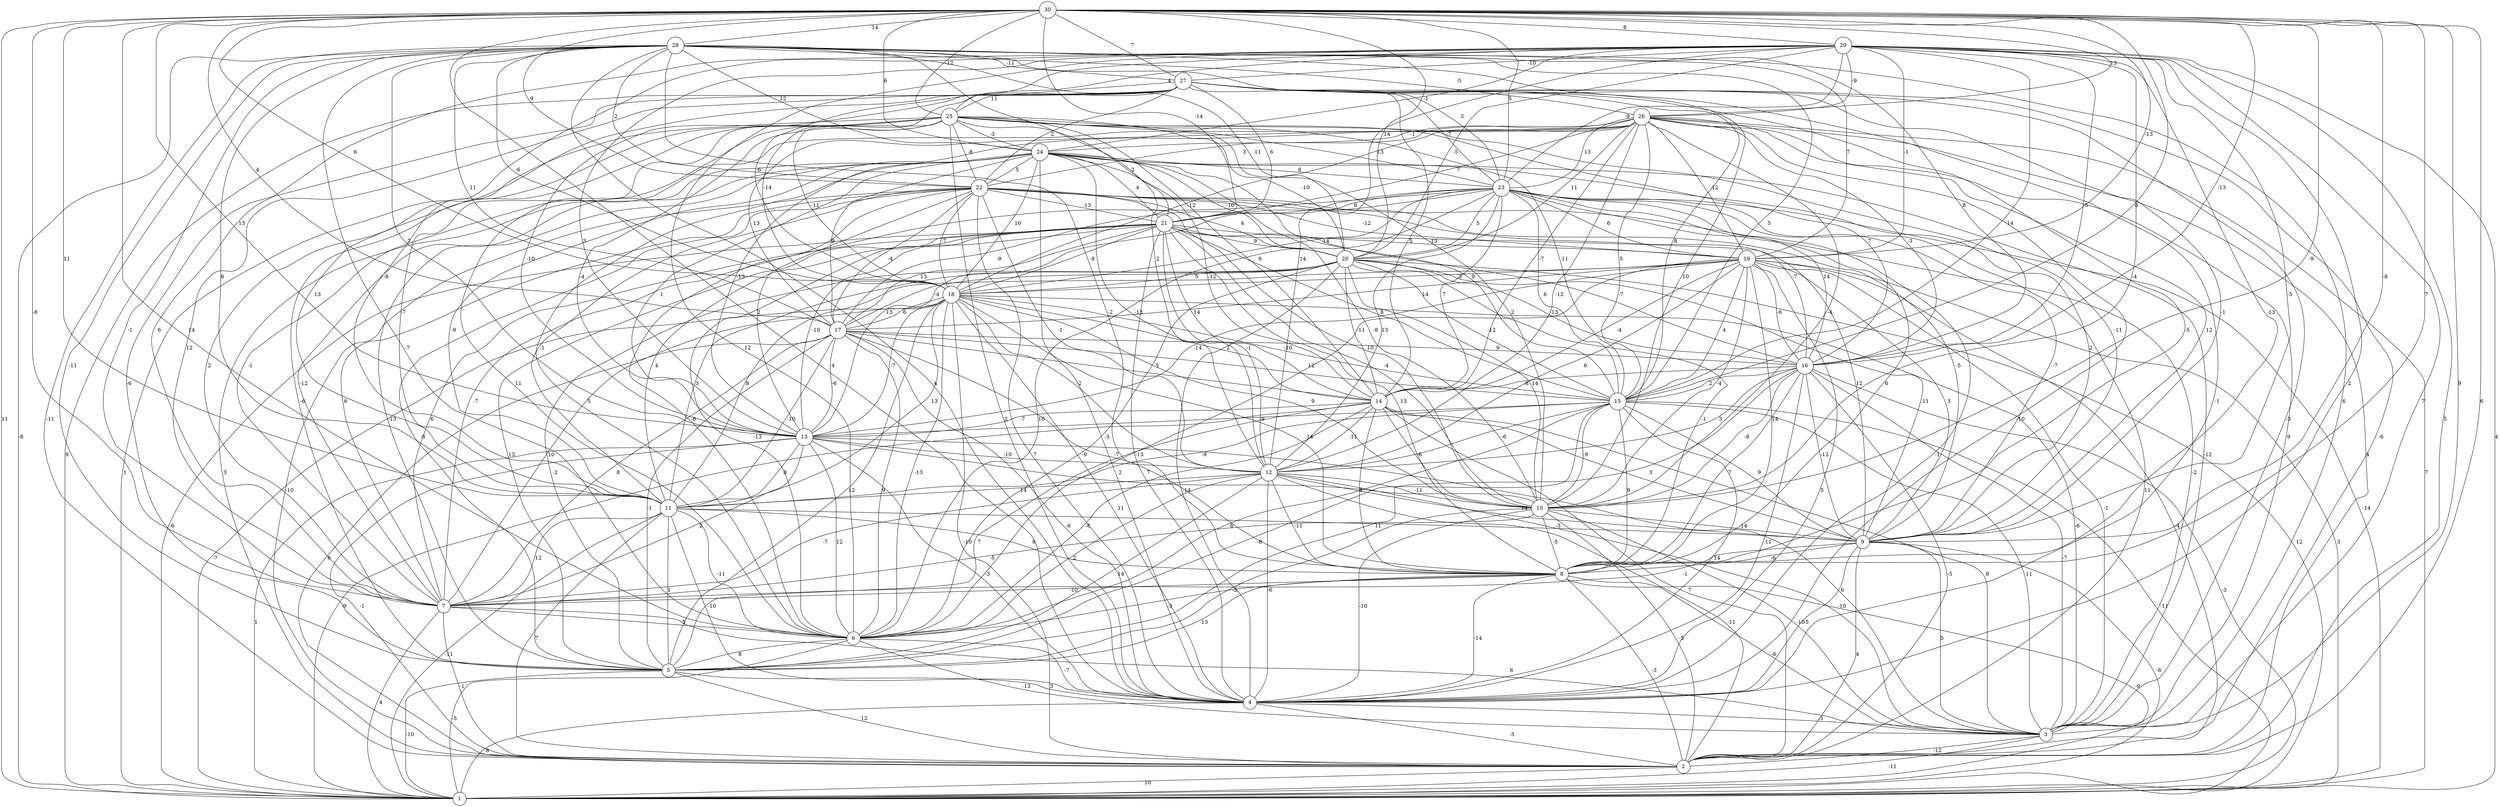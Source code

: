 graph { 
	 fontname="Helvetica,Arial,sans-serif" 
	 node [shape = circle]; 
	 30 -- 1 [label = "11"];
	 30 -- 2 [label = "6"];
	 30 -- 3 [label = "9"];
	 30 -- 4 [label = "4"];
	 30 -- 6 [label = "14"];
	 30 -- 7 [label = "-8"];
	 30 -- 8 [label = "7"];
	 30 -- 9 [label = "-8"];
	 30 -- 10 [label = "-9"];
	 30 -- 11 [label = "11"];
	 30 -- 13 [label = "13"];
	 30 -- 15 [label = "8"];
	 30 -- 16 [label = "-13"];
	 30 -- 17 [label = "4"];
	 30 -- 18 [label = "6"];
	 30 -- 19 [label = "-13"];
	 30 -- 20 [label = "14"];
	 30 -- 21 [label = "-14"];
	 30 -- 22 [label = "9"];
	 30 -- 23 [label = "5"];
	 30 -- 24 [label = "6"];
	 30 -- 25 [label = "-12"];
	 30 -- 26 [label = "13"];
	 30 -- 27 [label = "7"];
	 30 -- 28 [label = "14"];
	 30 -- 29 [label = "8"];
	 29 -- 1 [label = "4"];
	 29 -- 2 [label = "5"];
	 29 -- 3 [label = "7"];
	 29 -- 4 [label = "2"];
	 29 -- 6 [label = "12"];
	 29 -- 7 [label = "6"];
	 29 -- 8 [label = "-13"];
	 29 -- 9 [label = "-5"];
	 29 -- 10 [label = "-4"];
	 29 -- 11 [label = "-8"];
	 29 -- 12 [label = "14"];
	 29 -- 13 [label = "3"];
	 29 -- 15 [label = "14"];
	 29 -- 16 [label = "-5"];
	 29 -- 18 [label = "-6"];
	 29 -- 19 [label = "-1"];
	 29 -- 20 [label = "-5"];
	 29 -- 23 [label = "-9"];
	 29 -- 24 [label = "-1"];
	 29 -- 25 [label = "4"];
	 29 -- 26 [label = "-9"];
	 29 -- 27 [label = "-10"];
	 28 -- 1 [label = "-8"];
	 28 -- 2 [label = "-11"];
	 28 -- 3 [label = "6"];
	 28 -- 4 [label = "4"];
	 28 -- 5 [label = "-11"];
	 28 -- 6 [label = "-7"];
	 28 -- 7 [label = "-1"];
	 28 -- 8 [label = "-2"];
	 28 -- 10 [label = "10"];
	 28 -- 11 [label = "8"];
	 28 -- 12 [label = "2"];
	 28 -- 13 [label = "7"];
	 28 -- 15 [label = "5"];
	 28 -- 16 [label = "8"];
	 28 -- 17 [label = "11"];
	 28 -- 18 [label = "-6"];
	 28 -- 19 [label = "7"];
	 28 -- 20 [label = "11"];
	 28 -- 22 [label = "2"];
	 28 -- 23 [label = "3"];
	 28 -- 24 [label = "12"];
	 28 -- 26 [label = "-5"];
	 28 -- 27 [label = "-11"];
	 27 -- 1 [label = "9"];
	 27 -- 2 [label = "-6"];
	 27 -- 3 [label = "-3"];
	 27 -- 4 [label = "-1"];
	 27 -- 5 [label = "-6"];
	 27 -- 7 [label = "12"];
	 27 -- 8 [label = "-5"];
	 27 -- 9 [label = "-1"];
	 27 -- 11 [label = "13"];
	 27 -- 13 [label = "-10"];
	 27 -- 14 [label = "5"];
	 27 -- 15 [label = "8"];
	 27 -- 18 [label = "-14"];
	 27 -- 21 [label = "6"];
	 27 -- 22 [label = "2"];
	 27 -- 23 [label = "-7"];
	 27 -- 25 [label = "11"];
	 26 -- 1 [label = "7"];
	 26 -- 2 [label = "4"];
	 26 -- 3 [label = "9"];
	 26 -- 4 [label = "-10"];
	 26 -- 7 [label = "-1"];
	 26 -- 9 [label = "12"];
	 26 -- 10 [label = "-4"];
	 26 -- 12 [label = "-12"];
	 26 -- 13 [label = "-13"];
	 26 -- 14 [label = "-7"];
	 26 -- 15 [label = "5"];
	 26 -- 16 [label = "-3"];
	 26 -- 17 [label = "13"];
	 26 -- 18 [label = "-12"];
	 26 -- 19 [label = "-12"];
	 26 -- 20 [label = "11"];
	 26 -- 21 [label = "7"];
	 26 -- 22 [label = "3"];
	 26 -- 23 [label = "13"];
	 26 -- 24 [label = "-1"];
	 25 -- 1 [label = "1"];
	 25 -- 4 [label = "2"];
	 25 -- 5 [label = "-6"];
	 25 -- 6 [label = "11"];
	 25 -- 7 [label = "2"];
	 25 -- 9 [label = "-11"];
	 25 -- 10 [label = "2"];
	 25 -- 11 [label = "-7"];
	 25 -- 13 [label = "-4"];
	 25 -- 14 [label = "6"];
	 25 -- 15 [label = "11"];
	 25 -- 16 [label = "7"];
	 25 -- 18 [label = "-11"];
	 25 -- 20 [label = "-10"];
	 25 -- 21 [label = "2"];
	 25 -- 22 [label = "-8"];
	 25 -- 23 [label = "13"];
	 25 -- 24 [label = "-3"];
	 24 -- 2 [label = "3"];
	 24 -- 3 [label = "-12"];
	 24 -- 4 [label = "-3"];
	 24 -- 5 [label = "-13"];
	 24 -- 6 [label = "5"];
	 24 -- 7 [label = "-12"];
	 24 -- 9 [label = "2"];
	 24 -- 10 [label = "-8"];
	 24 -- 11 [label = "-9"];
	 24 -- 12 [label = "-13"];
	 24 -- 13 [label = "1"];
	 24 -- 14 [label = "-12"];
	 24 -- 15 [label = "9"];
	 24 -- 17 [label = "9"];
	 24 -- 18 [label = "10"];
	 24 -- 20 [label = "-10"];
	 24 -- 21 [label = "4"];
	 24 -- 22 [label = "5"];
	 24 -- 23 [label = "8"];
	 23 -- 1 [label = "-14"];
	 23 -- 2 [label = "11"];
	 23 -- 4 [label = "-1"];
	 23 -- 6 [label = "10"];
	 23 -- 7 [label = "-7"];
	 23 -- 8 [label = "6"];
	 23 -- 9 [label = "-7"];
	 23 -- 12 [label = "13"];
	 23 -- 13 [label = "13"];
	 23 -- 14 [label = "7"];
	 23 -- 15 [label = "6"];
	 23 -- 16 [label = "14"];
	 23 -- 17 [label = "-9"];
	 23 -- 18 [label = "14"];
	 23 -- 19 [label = "6"];
	 23 -- 20 [label = "5"];
	 23 -- 21 [label = "8"];
	 22 -- 2 [label = "-10"];
	 22 -- 3 [label = "-2"];
	 22 -- 4 [label = "7"];
	 22 -- 5 [label = "-6"];
	 22 -- 6 [label = "-6"];
	 22 -- 7 [label = "6"];
	 22 -- 9 [label = "-5"];
	 22 -- 10 [label = "10"];
	 22 -- 11 [label = "-1"];
	 22 -- 12 [label = "-1"];
	 22 -- 13 [label = "2"];
	 22 -- 16 [label = "-7"];
	 22 -- 17 [label = "-4"];
	 22 -- 18 [label = "-7"];
	 22 -- 19 [label = "-12"];
	 22 -- 20 [label = "4"];
	 22 -- 21 [label = "-13"];
	 21 -- 1 [label = "-6"];
	 21 -- 4 [label = "7"];
	 21 -- 5 [label = "13"];
	 21 -- 6 [label = "-13"];
	 21 -- 7 [label = "6"];
	 21 -- 8 [label = "13"];
	 21 -- 9 [label = "12"];
	 21 -- 10 [label = "-4"];
	 21 -- 11 [label = "4"];
	 21 -- 12 [label = "-1"];
	 21 -- 13 [label = "-10"];
	 21 -- 14 [label = "14"];
	 21 -- 15 [label = "8"];
	 21 -- 16 [label = "-7"];
	 21 -- 17 [label = "13"];
	 21 -- 18 [label = "-8"];
	 21 -- 19 [label = "-13"];
	 21 -- 20 [label = "9"];
	 20 -- 1 [label = "12"];
	 20 -- 4 [label = "-14"];
	 20 -- 5 [label = "-2"];
	 20 -- 6 [label = "-9"];
	 20 -- 8 [label = "-1"];
	 20 -- 9 [label = "11"];
	 20 -- 10 [label = "14"];
	 20 -- 11 [label = "3"];
	 20 -- 14 [label = "-11"];
	 20 -- 15 [label = "-12"];
	 20 -- 16 [label = "-13"];
	 20 -- 17 [label = "-4"];
	 20 -- 18 [label = "5"];
	 19 -- 1 [label = "3"];
	 19 -- 2 [label = "-4"];
	 19 -- 3 [label = "-1"];
	 19 -- 4 [label = "5"];
	 19 -- 6 [label = "-13"];
	 19 -- 8 [label = "14"];
	 19 -- 9 [label = "3"];
	 19 -- 10 [label = "-4"];
	 19 -- 11 [label = "8"];
	 19 -- 12 [label = "6"];
	 19 -- 13 [label = "-14"];
	 19 -- 14 [label = "-4"];
	 19 -- 15 [label = "4"];
	 19 -- 16 [label = "-6"];
	 19 -- 17 [label = "14"];
	 19 -- 18 [label = "3"];
	 18 -- 1 [label = "-7"];
	 18 -- 2 [label = "-10"];
	 18 -- 3 [label = "-6"];
	 18 -- 4 [label = "11"];
	 18 -- 5 [label = "12"];
	 18 -- 6 [label = "-13"];
	 18 -- 7 [label = "10"];
	 18 -- 8 [label = "14"];
	 18 -- 10 [label = "9"];
	 18 -- 11 [label = "13"];
	 18 -- 12 [label = "-2"];
	 18 -- 13 [label = "-7"];
	 18 -- 14 [label = "2"];
	 18 -- 15 [label = "-10"];
	 18 -- 17 [label = "6"];
	 17 -- 2 [label = "6"];
	 17 -- 4 [label = "-6"];
	 17 -- 5 [label = "-1"];
	 17 -- 6 [label = "9"];
	 17 -- 7 [label = "8"];
	 17 -- 8 [label = "-7"];
	 17 -- 11 [label = "-10"];
	 17 -- 13 [label = "-6"];
	 17 -- 14 [label = "5"];
	 17 -- 15 [label = "12"];
	 17 -- 16 [label = "9"];
	 16 -- 1 [label = "-3"];
	 16 -- 2 [label = "-5"];
	 16 -- 3 [label = "-7"];
	 16 -- 4 [label = "11"];
	 16 -- 5 [label = "11"];
	 16 -- 8 [label = "7"];
	 16 -- 9 [label = "-12"];
	 16 -- 10 [label = "-8"];
	 16 -- 12 [label = "3"];
	 16 -- 14 [label = "-8"];
	 16 -- 15 [label = "2"];
	 15 -- 1 [label = "-11"];
	 15 -- 3 [label = "11"];
	 15 -- 4 [label = "14"];
	 15 -- 5 [label = "-8"];
	 15 -- 6 [label = "6"];
	 15 -- 8 [label = "9"];
	 15 -- 9 [label = "9"];
	 15 -- 10 [label = "-9"];
	 15 -- 11 [label = "-9"];
	 15 -- 12 [label = "-6"];
	 15 -- 13 [label = "-9"];
	 14 -- 1 [label = "-9"];
	 14 -- 2 [label = "7"];
	 14 -- 3 [label = "8"];
	 14 -- 5 [label = "7"];
	 14 -- 6 [label = "-8"];
	 14 -- 8 [label = "8"];
	 14 -- 9 [label = "3"];
	 14 -- 10 [label = "-6"];
	 14 -- 12 [label = "-11"];
	 14 -- 13 [label = "-7"];
	 13 -- 1 [label = "1"];
	 13 -- 2 [label = "-1"];
	 13 -- 3 [label = "6"];
	 13 -- 4 [label = "-3"];
	 13 -- 6 [label = "12"];
	 13 -- 7 [label = "2"];
	 13 -- 10 [label = "2"];
	 13 -- 11 [label = "8"];
	 13 -- 12 [label = "-10"];
	 12 -- 2 [label = "-11"];
	 12 -- 3 [label = "-10"];
	 12 -- 4 [label = "-6"];
	 12 -- 5 [label = "14"];
	 12 -- 6 [label = "2"];
	 12 -- 7 [label = "-7"];
	 12 -- 8 [label = "-11"];
	 12 -- 9 [label = "14"];
	 12 -- 10 [label = "-11"];
	 12 -- 11 [label = "14"];
	 11 -- 1 [label = "-11"];
	 11 -- 2 [label = "-7"];
	 11 -- 4 [label = "-10"];
	 11 -- 5 [label = "1"];
	 11 -- 6 [label = "-11"];
	 11 -- 7 [label = "12"];
	 11 -- 8 [label = "9"];
	 11 -- 9 [label = "-3"];
	 10 -- 2 [label = "-5"];
	 10 -- 3 [label = "-10"];
	 10 -- 4 [label = "-10"];
	 10 -- 5 [label = "-2"];
	 10 -- 7 [label = "-5"];
	 10 -- 8 [label = "-5"];
	 10 -- 9 [label = "14"];
	 9 -- 1 [label = "-6"];
	 9 -- 2 [label = "4"];
	 9 -- 3 [label = "5"];
	 9 -- 4 [label = "-5"];
	 9 -- 7 [label = "-1"];
	 9 -- 8 [label = "-6"];
	 8 -- 1 [label = "-9"];
	 8 -- 2 [label = "-3"];
	 8 -- 3 [label = "-6"];
	 8 -- 4 [label = "-14"];
	 8 -- 5 [label = "13"];
	 8 -- 6 [label = "-3"];
	 8 -- 7 [label = "-10"];
	 7 -- 1 [label = "4"];
	 7 -- 2 [label = "-1"];
	 7 -- 3 [label = "6"];
	 7 -- 6 [label = "5"];
	 6 -- 1 [label = "-5"];
	 6 -- 3 [label = "-13"];
	 6 -- 4 [label = "-7"];
	 6 -- 5 [label = "8"];
	 5 -- 1 [label = "-10"];
	 5 -- 2 [label = "12"];
	 5 -- 4 [label = "3"];
	 4 -- 1 [label = "8"];
	 4 -- 2 [label = "-5"];
	 4 -- 3 [label = "-3"];
	 3 -- 1 [label = "-11"];
	 3 -- 2 [label = "-12"];
	 2 -- 1 [label = "10"];
	 1;
	 2;
	 3;
	 4;
	 5;
	 6;
	 7;
	 8;
	 9;
	 10;
	 11;
	 12;
	 13;
	 14;
	 15;
	 16;
	 17;
	 18;
	 19;
	 20;
	 21;
	 22;
	 23;
	 24;
	 25;
	 26;
	 27;
	 28;
	 29;
	 30;
}
